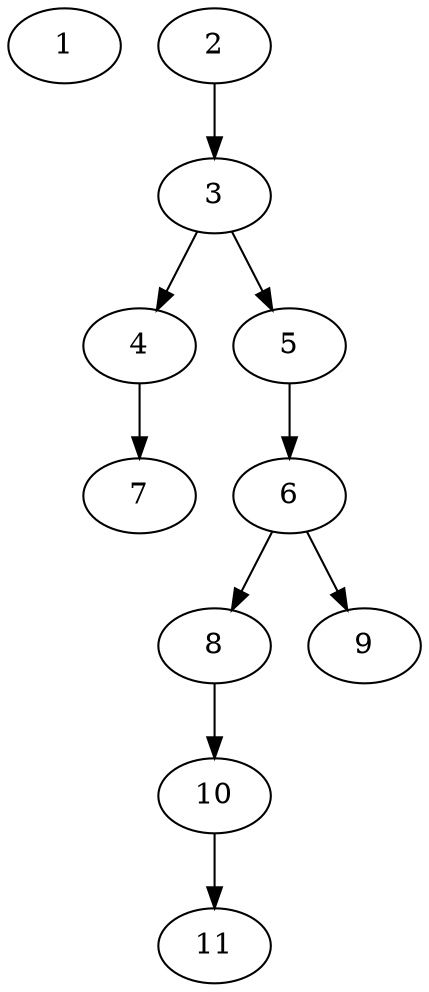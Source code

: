 // DAG (tier=1-easy, mode=compute, n=11, ccr=0.285, fat=0.364, density=0.279, regular=0.713, jump=0.066, mindata=262144, maxdata=2097152)
// DAG automatically generated by daggen at Sun Aug 24 16:33:32 2025
// /home/ermia/Project/Environments/daggen/bin/daggen --dot --ccr 0.285 --fat 0.364 --regular 0.713 --density 0.279 --jump 0.066 --mindata 262144 --maxdata 2097152 -n 11 
digraph G {
  1 [size="971639161685868", alpha="0.05", expect_size="485819580842934"]
  2 [size="32411489358611264", alpha="0.16", expect_size="16205744679305632"]
  2 -> 3 [size ="15175201587200"]
  3 [size="2594259669321029", alpha="0.06", expect_size="1297129834660514"]
  3 -> 4 [size ="2574598012928"]
  3 -> 5 [size ="2574598012928"]
  4 [size="5206852498937990", alpha="0.02", expect_size="2603426249468995"]
  4 -> 7 [size ="5517363642368"]
  5 [size="48419046223338048", alpha="0.18", expect_size="24209523111669024"]
  5 -> 6 [size ="26998197977088"]
  6 [size="947012456306180096", alpha="0.06", expect_size="473506228153090048"]
  6 -> 8 [size ="7714843394048"]
  6 -> 9 [size ="7714843394048"]
  7 [size="9407047274237260", alpha="0.00", expect_size="4703523637118630"]
  8 [size="10736376845768278", alpha="0.07", expect_size="5368188422884139"]
  8 -> 10 [size ="12485604147200"]
  9 [size="4762254054489325568", alpha="0.08", expect_size="2381127027244662784"]
  10 [size="4283605020147974144", alpha="0.18", expect_size="2141802510073987072"]
  10 -> 11 [size ="21100671008768"]
  11 [size="21397713292631904", alpha="0.18", expect_size="10698856646315952"]
}